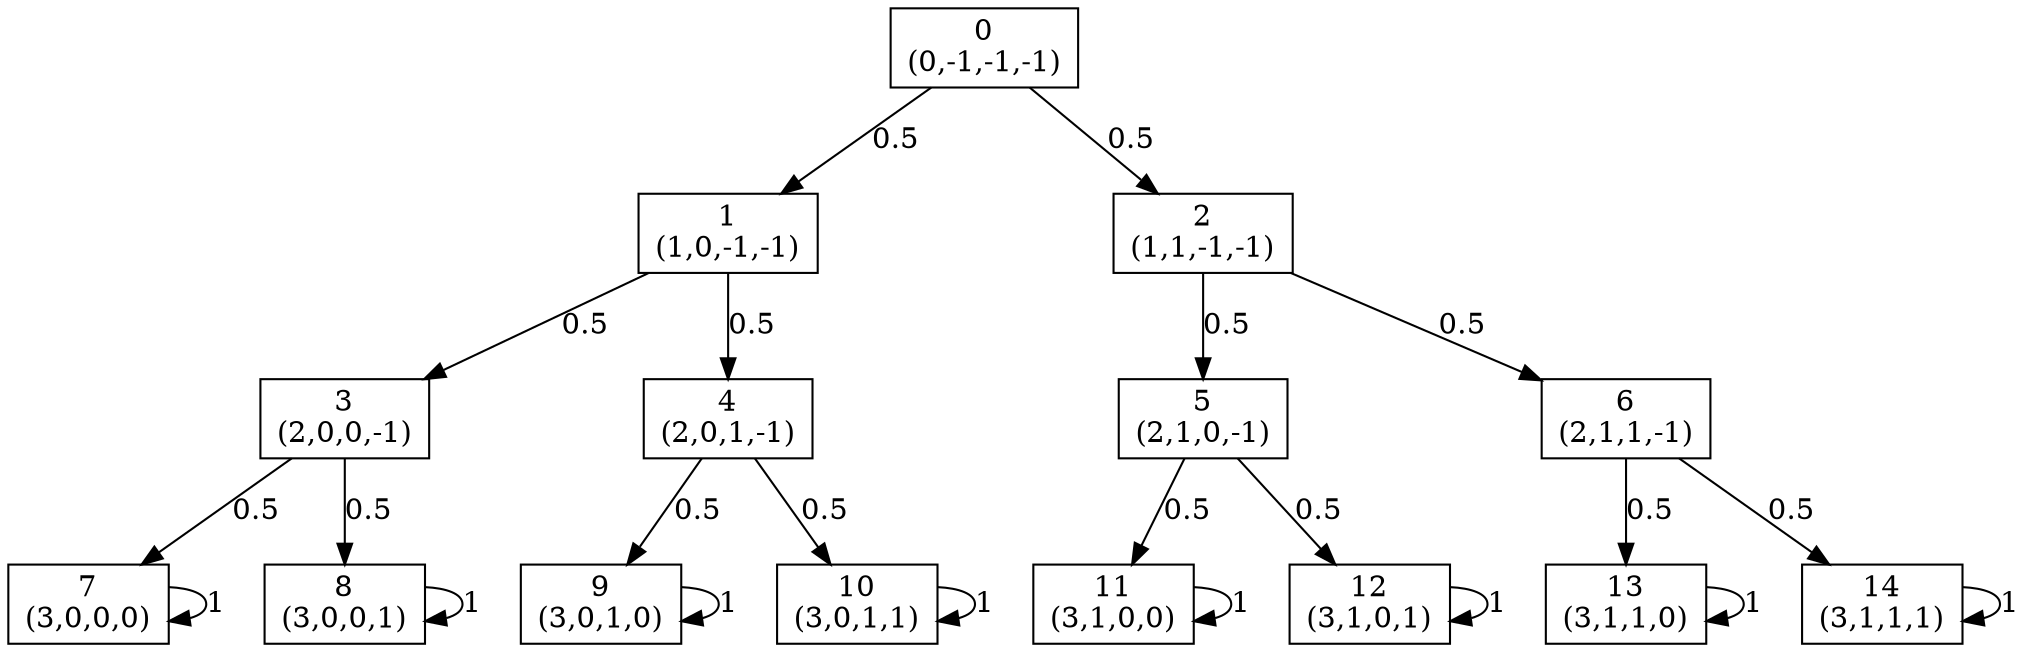 digraph P {
node [shape=box];
0 -> 1 [ label="0.5" ];
0 -> 2 [ label="0.5" ];
1 -> 3 [ label="0.5" ];
1 -> 4 [ label="0.5" ];
2 -> 5 [ label="0.5" ];
2 -> 6 [ label="0.5" ];
3 -> 7 [ label="0.5" ];
3 -> 8 [ label="0.5" ];
4 -> 9 [ label="0.5" ];
4 -> 10 [ label="0.5" ];
5 -> 11 [ label="0.5" ];
5 -> 12 [ label="0.5" ];
6 -> 13 [ label="0.5" ];
6 -> 14 [ label="0.5" ];
7 -> 7 [ label="1" ];
8 -> 8 [ label="1" ];
9 -> 9 [ label="1" ];
10 -> 10 [ label="1" ];
11 -> 11 [ label="1" ];
12 -> 12 [ label="1" ];
13 -> 13 [ label="1" ];
14 -> 14 [ label="1" ];
0 [label="0\n(0,-1,-1,-1)"];
1 [label="1\n(1,0,-1,-1)"];
2 [label="2\n(1,1,-1,-1)"];
3 [label="3\n(2,0,0,-1)"];
4 [label="4\n(2,0,1,-1)"];
5 [label="5\n(2,1,0,-1)"];
6 [label="6\n(2,1,1,-1)"];
7 [label="7\n(3,0,0,0)"];
8 [label="8\n(3,0,0,1)"];
9 [label="9\n(3,0,1,0)"];
10 [label="10\n(3,0,1,1)"];
11 [label="11\n(3,1,0,0)"];
12 [label="12\n(3,1,0,1)"];
13 [label="13\n(3,1,1,0)"];
14 [label="14\n(3,1,1,1)"];
}
